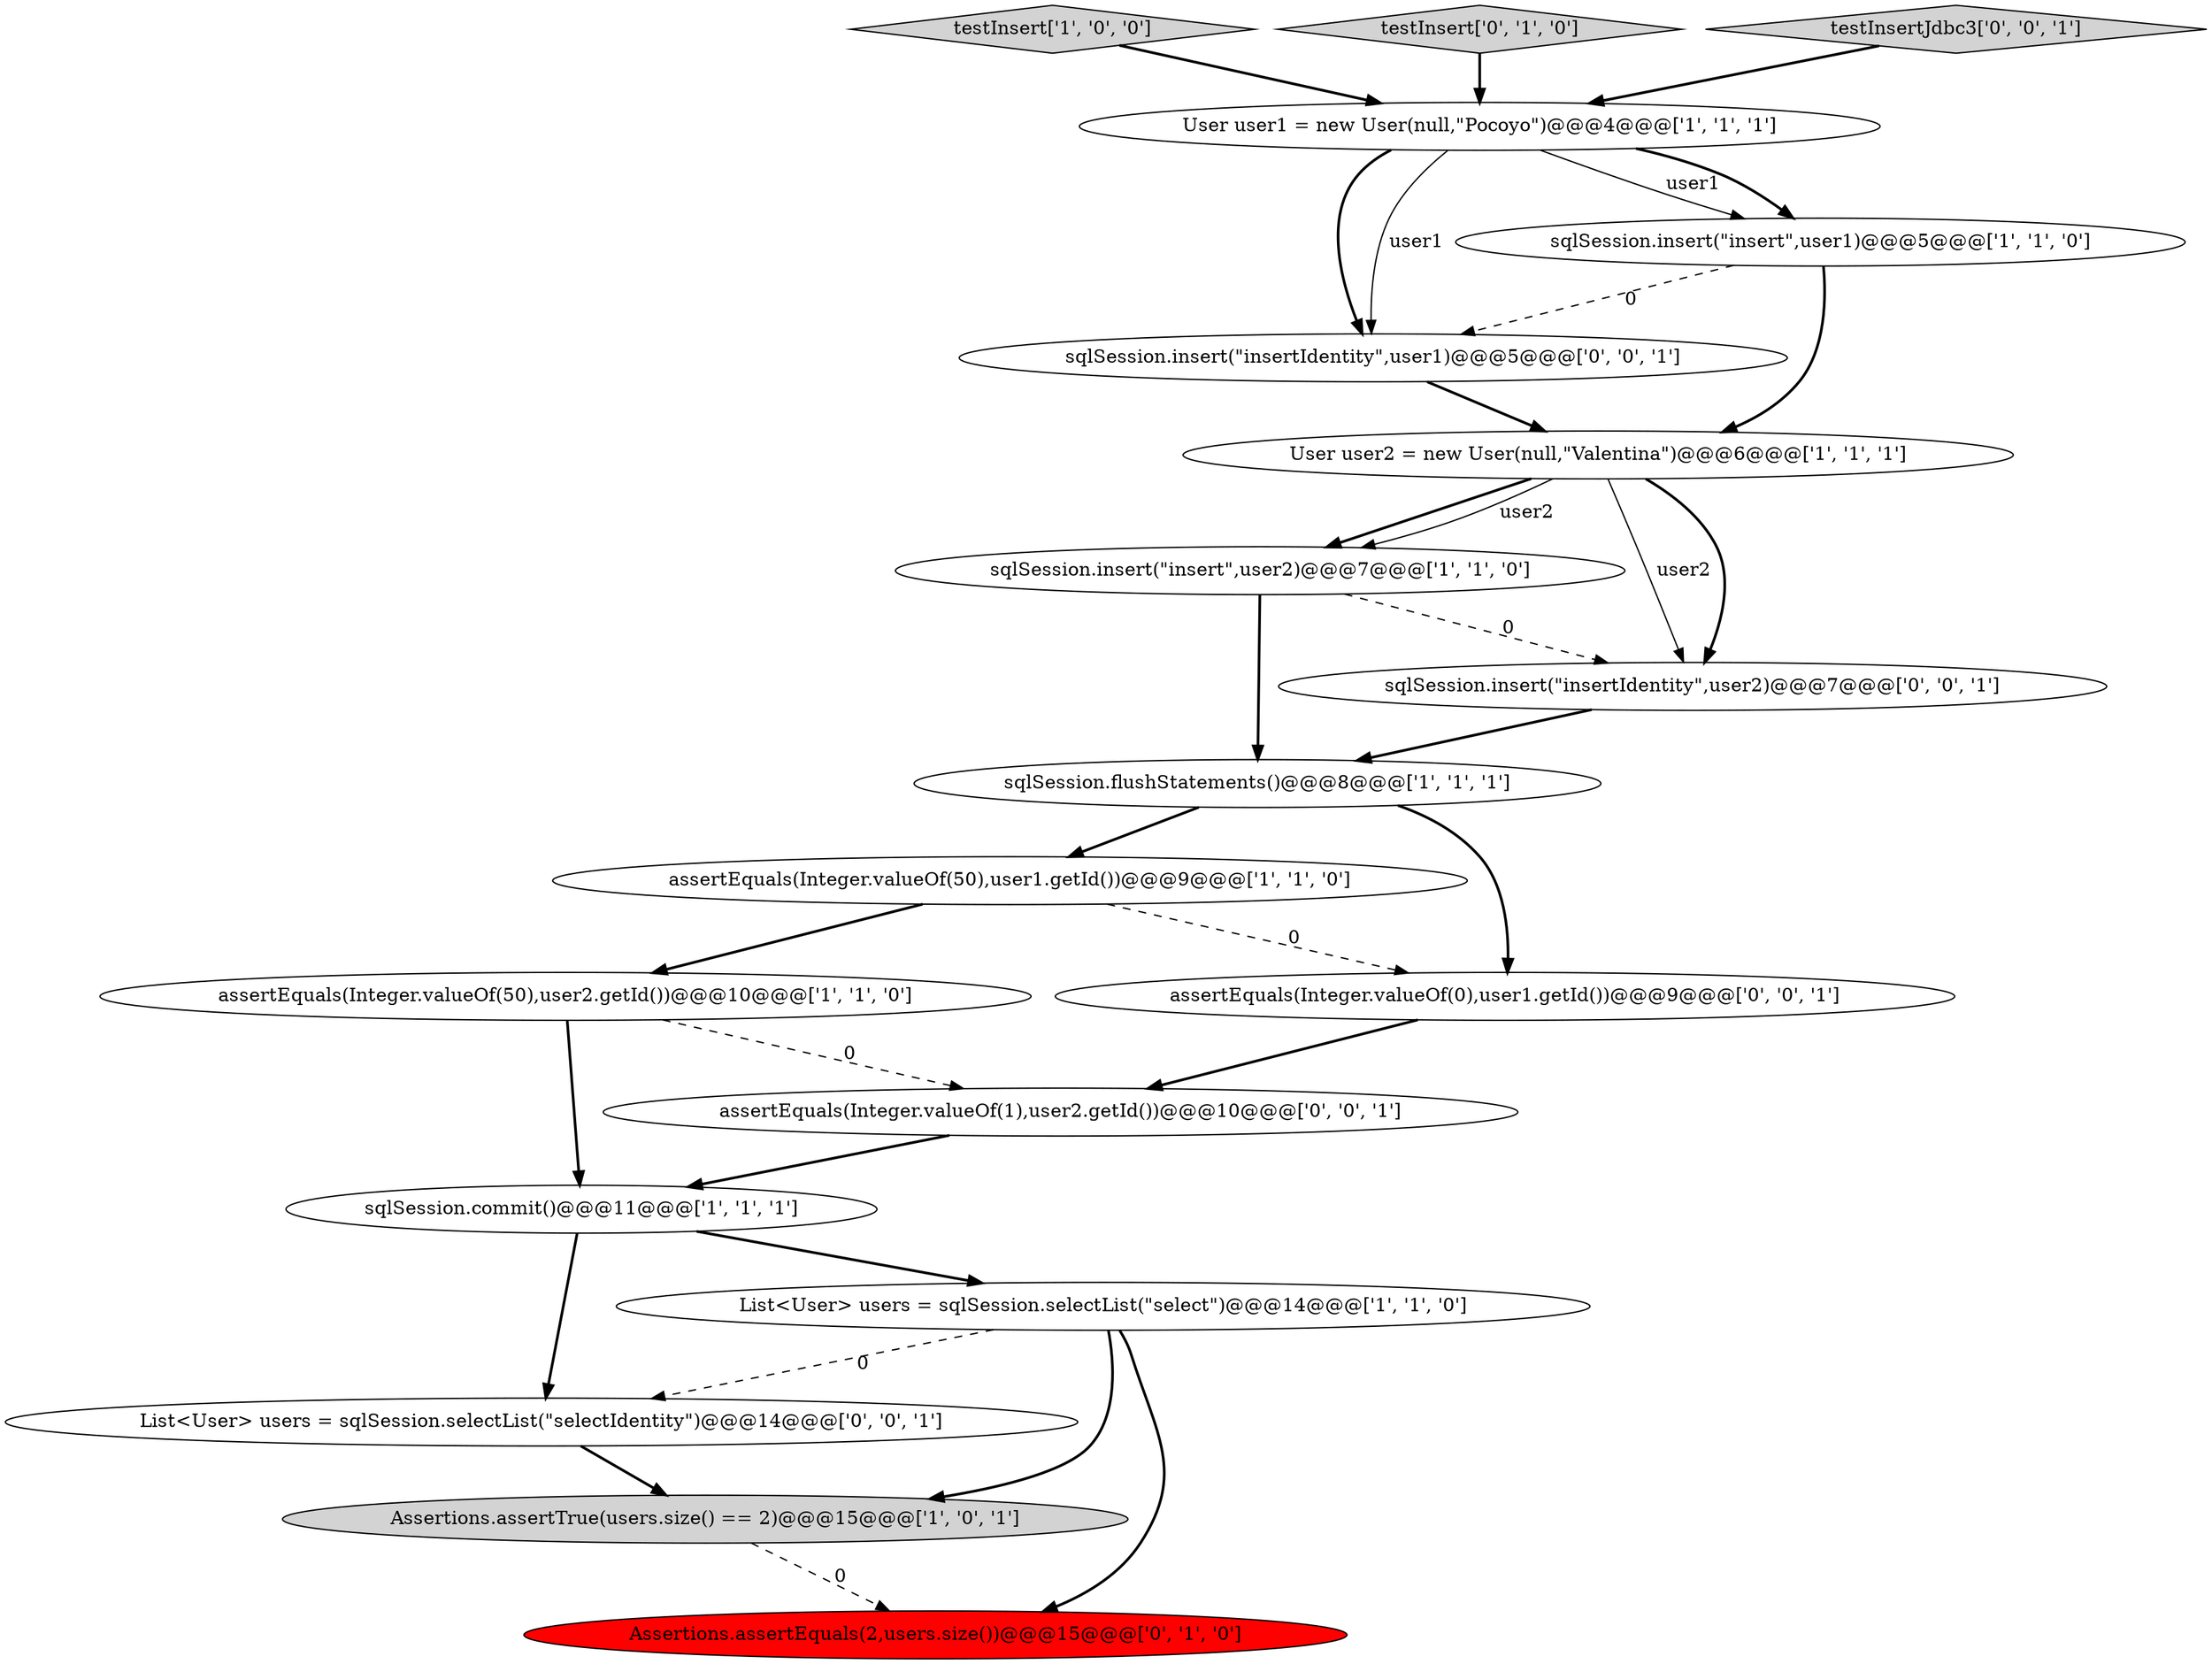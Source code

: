 digraph {
2 [style = filled, label = "sqlSession.commit()@@@11@@@['1', '1', '1']", fillcolor = white, shape = ellipse image = "AAA0AAABBB1BBB"];
7 [style = filled, label = "Assertions.assertTrue(users.size() == 2)@@@15@@@['1', '0', '1']", fillcolor = lightgray, shape = ellipse image = "AAA0AAABBB1BBB"];
1 [style = filled, label = "sqlSession.insert(\"insert\",user2)@@@7@@@['1', '1', '0']", fillcolor = white, shape = ellipse image = "AAA0AAABBB1BBB"];
8 [style = filled, label = "testInsert['1', '0', '0']", fillcolor = lightgray, shape = diamond image = "AAA0AAABBB1BBB"];
3 [style = filled, label = "sqlSession.flushStatements()@@@8@@@['1', '1', '1']", fillcolor = white, shape = ellipse image = "AAA0AAABBB1BBB"];
11 [style = filled, label = "Assertions.assertEquals(2,users.size())@@@15@@@['0', '1', '0']", fillcolor = red, shape = ellipse image = "AAA1AAABBB2BBB"];
16 [style = filled, label = "List<User> users = sqlSession.selectList(\"selectIdentity\")@@@14@@@['0', '0', '1']", fillcolor = white, shape = ellipse image = "AAA0AAABBB3BBB"];
12 [style = filled, label = "testInsert['0', '1', '0']", fillcolor = lightgray, shape = diamond image = "AAA0AAABBB2BBB"];
4 [style = filled, label = "assertEquals(Integer.valueOf(50),user1.getId())@@@9@@@['1', '1', '0']", fillcolor = white, shape = ellipse image = "AAA0AAABBB1BBB"];
17 [style = filled, label = "sqlSession.insert(\"insertIdentity\",user1)@@@5@@@['0', '0', '1']", fillcolor = white, shape = ellipse image = "AAA0AAABBB3BBB"];
13 [style = filled, label = "sqlSession.insert(\"insertIdentity\",user2)@@@7@@@['0', '0', '1']", fillcolor = white, shape = ellipse image = "AAA0AAABBB3BBB"];
6 [style = filled, label = "User user2 = new User(null,\"Valentina\")@@@6@@@['1', '1', '1']", fillcolor = white, shape = ellipse image = "AAA0AAABBB1BBB"];
5 [style = filled, label = "sqlSession.insert(\"insert\",user1)@@@5@@@['1', '1', '0']", fillcolor = white, shape = ellipse image = "AAA0AAABBB1BBB"];
10 [style = filled, label = "List<User> users = sqlSession.selectList(\"select\")@@@14@@@['1', '1', '0']", fillcolor = white, shape = ellipse image = "AAA0AAABBB1BBB"];
18 [style = filled, label = "testInsertJdbc3['0', '0', '1']", fillcolor = lightgray, shape = diamond image = "AAA0AAABBB3BBB"];
0 [style = filled, label = "User user1 = new User(null,\"Pocoyo\")@@@4@@@['1', '1', '1']", fillcolor = white, shape = ellipse image = "AAA0AAABBB1BBB"];
14 [style = filled, label = "assertEquals(Integer.valueOf(1),user2.getId())@@@10@@@['0', '0', '1']", fillcolor = white, shape = ellipse image = "AAA0AAABBB3BBB"];
9 [style = filled, label = "assertEquals(Integer.valueOf(50),user2.getId())@@@10@@@['1', '1', '0']", fillcolor = white, shape = ellipse image = "AAA0AAABBB1BBB"];
15 [style = filled, label = "assertEquals(Integer.valueOf(0),user1.getId())@@@9@@@['0', '0', '1']", fillcolor = white, shape = ellipse image = "AAA0AAABBB3BBB"];
4->9 [style = bold, label=""];
15->14 [style = bold, label=""];
17->6 [style = bold, label=""];
9->2 [style = bold, label=""];
0->17 [style = bold, label=""];
16->7 [style = bold, label=""];
1->3 [style = bold, label=""];
7->11 [style = dashed, label="0"];
3->15 [style = bold, label=""];
2->10 [style = bold, label=""];
12->0 [style = bold, label=""];
3->4 [style = bold, label=""];
10->7 [style = bold, label=""];
6->13 [style = solid, label="user2"];
1->13 [style = dashed, label="0"];
8->0 [style = bold, label=""];
6->1 [style = bold, label=""];
6->1 [style = solid, label="user2"];
9->14 [style = dashed, label="0"];
5->17 [style = dashed, label="0"];
5->6 [style = bold, label=""];
13->3 [style = bold, label=""];
4->15 [style = dashed, label="0"];
6->13 [style = bold, label=""];
0->5 [style = solid, label="user1"];
14->2 [style = bold, label=""];
10->16 [style = dashed, label="0"];
0->17 [style = solid, label="user1"];
18->0 [style = bold, label=""];
0->5 [style = bold, label=""];
10->11 [style = bold, label=""];
2->16 [style = bold, label=""];
}

